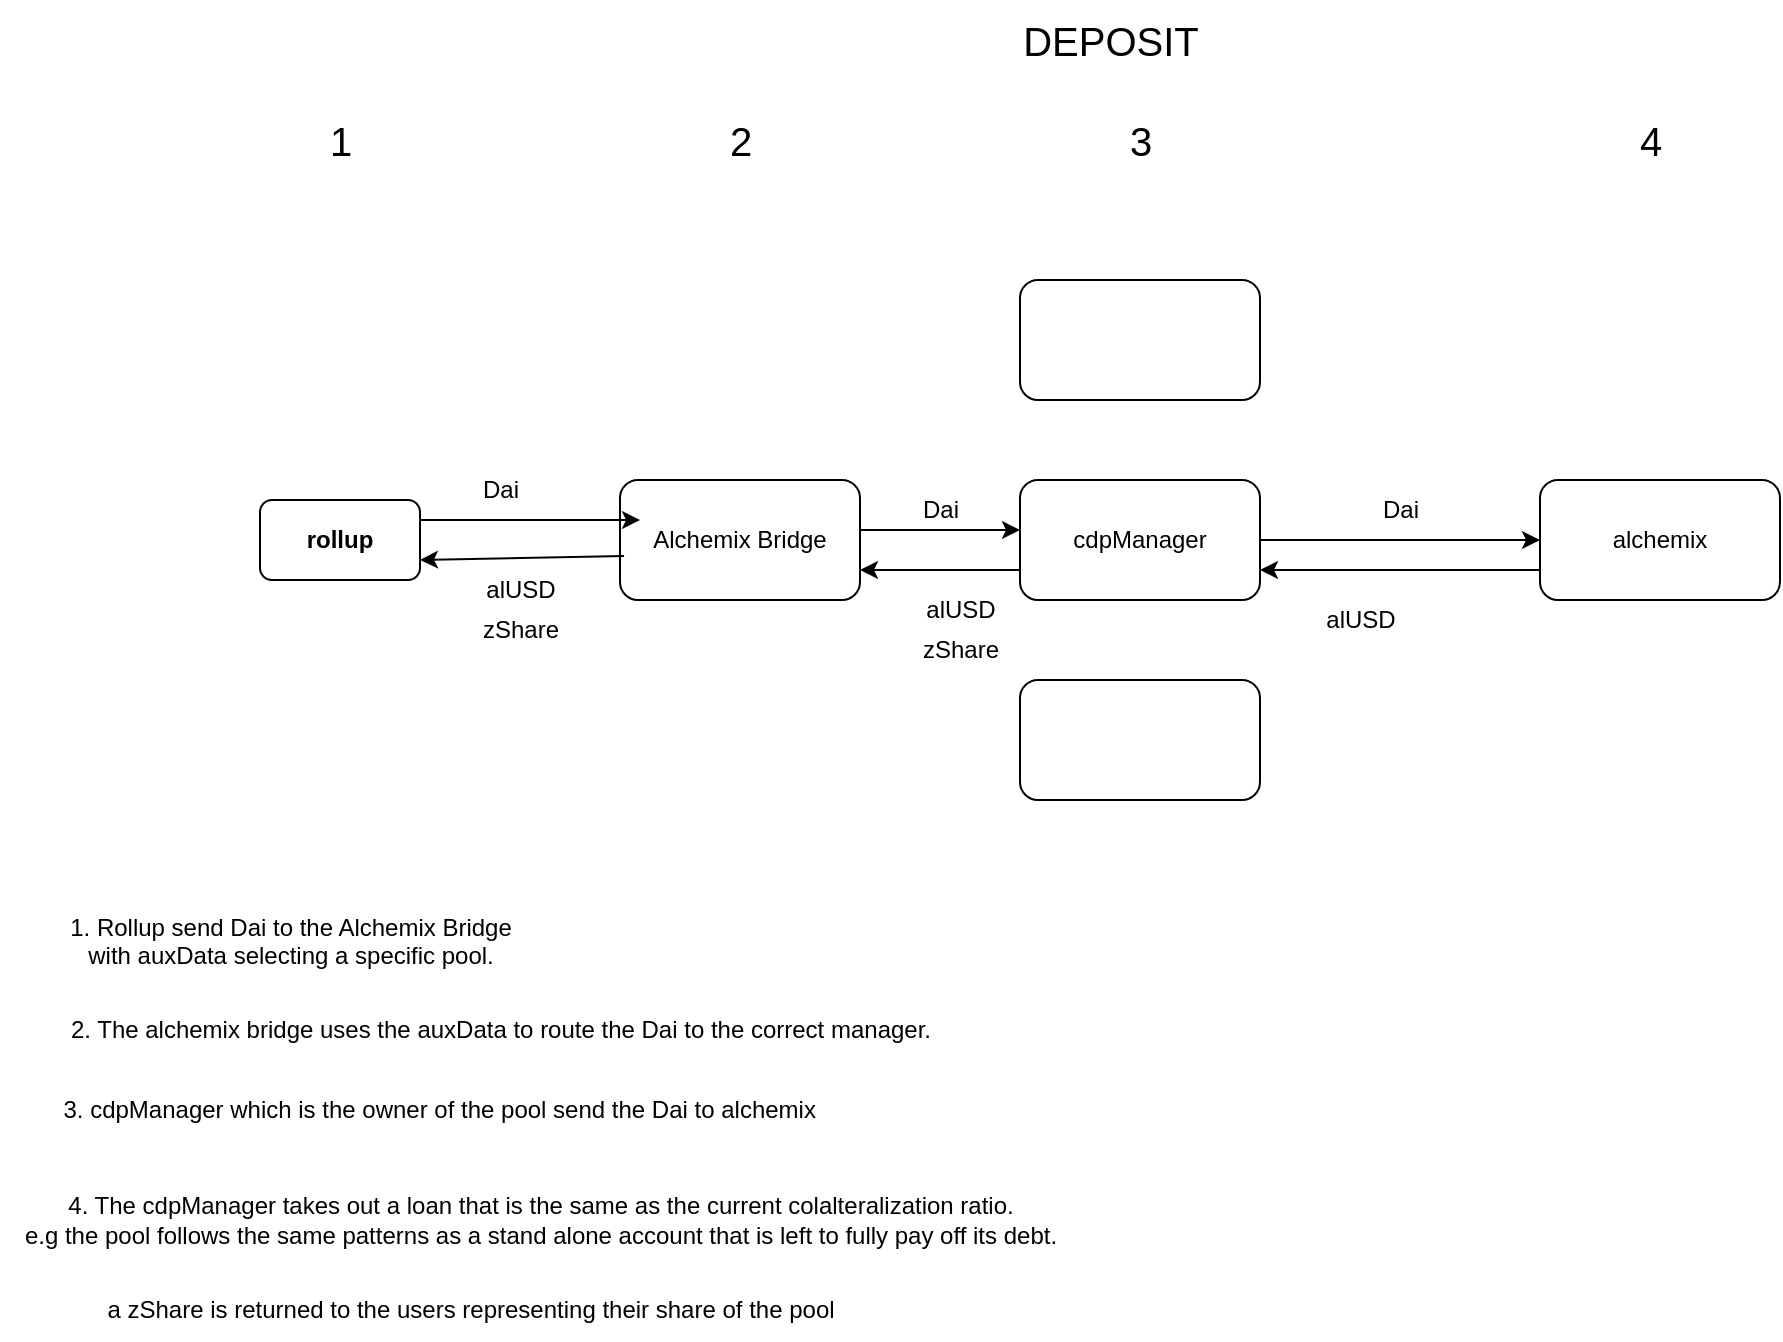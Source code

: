 <mxfile version="20.2.5" type="github" pages="2">
  <diagram id="0ZRAcLww9Z4tQhr6w7hn" name="Page-1">
    <mxGraphModel dx="1662" dy="931" grid="1" gridSize="10" guides="1" tooltips="1" connect="1" arrows="1" fold="1" page="1" pageScale="1" pageWidth="850" pageHeight="1100" math="0" shadow="0">
      <root>
        <mxCell id="0" />
        <mxCell id="1" parent="0" />
        <mxCell id="_i-9csgD6HFUL7W8y_-q-2" value="&lt;b&gt;rollup&lt;br&gt;&lt;/b&gt;" style="rounded=1;whiteSpace=wrap;html=1;" parent="1" vertex="1">
          <mxGeometry x="160" y="360" width="80" height="40" as="geometry" />
        </mxCell>
        <mxCell id="W5sy4UJIiJLeMt3XoaJV-3" value="Alchemix Bridge" style="rounded=1;whiteSpace=wrap;html=1;" parent="1" vertex="1">
          <mxGeometry x="340" y="350" width="120" height="60" as="geometry" />
        </mxCell>
        <mxCell id="W5sy4UJIiJLeMt3XoaJV-4" value="" style="endArrow=classic;html=1;rounded=0;exitX=1;exitY=0.25;exitDx=0;exitDy=0;" parent="1" source="_i-9csgD6HFUL7W8y_-q-2" edge="1">
          <mxGeometry width="50" height="50" relative="1" as="geometry">
            <mxPoint x="450" y="420" as="sourcePoint" />
            <mxPoint x="350" y="370" as="targetPoint" />
          </mxGeometry>
        </mxCell>
        <mxCell id="W5sy4UJIiJLeMt3XoaJV-5" value="Dai" style="text;html=1;align=center;verticalAlign=middle;resizable=0;points=[];autosize=1;strokeColor=none;fillColor=none;" parent="1" vertex="1">
          <mxGeometry x="260" y="340" width="40" height="30" as="geometry" />
        </mxCell>
        <mxCell id="W5sy4UJIiJLeMt3XoaJV-6" value="cdpManager" style="rounded=1;whiteSpace=wrap;html=1;" parent="1" vertex="1">
          <mxGeometry x="540" y="350" width="120" height="60" as="geometry" />
        </mxCell>
        <mxCell id="W5sy4UJIiJLeMt3XoaJV-7" value="" style="endArrow=classic;html=1;rounded=0;exitX=0.996;exitY=0.417;exitDx=0;exitDy=0;exitPerimeter=0;" parent="1" source="W5sy4UJIiJLeMt3XoaJV-3" edge="1">
          <mxGeometry width="50" height="50" relative="1" as="geometry">
            <mxPoint x="450" y="420" as="sourcePoint" />
            <mxPoint x="540" y="375" as="targetPoint" />
          </mxGeometry>
        </mxCell>
        <mxCell id="W5sy4UJIiJLeMt3XoaJV-8" value="Dai" style="text;html=1;align=center;verticalAlign=middle;resizable=0;points=[];autosize=1;strokeColor=none;fillColor=none;" parent="1" vertex="1">
          <mxGeometry x="480" y="350" width="40" height="30" as="geometry" />
        </mxCell>
        <mxCell id="W5sy4UJIiJLeMt3XoaJV-11" value="" style="rounded=1;whiteSpace=wrap;html=1;" parent="1" vertex="1">
          <mxGeometry x="540" y="450" width="120" height="60" as="geometry" />
        </mxCell>
        <mxCell id="W5sy4UJIiJLeMt3XoaJV-12" value="" style="rounded=1;whiteSpace=wrap;html=1;" parent="1" vertex="1">
          <mxGeometry x="540" y="250" width="120" height="60" as="geometry" />
        </mxCell>
        <mxCell id="W5sy4UJIiJLeMt3XoaJV-15" value="alchemix" style="rounded=1;whiteSpace=wrap;html=1;" parent="1" vertex="1">
          <mxGeometry x="800" y="350" width="120" height="60" as="geometry" />
        </mxCell>
        <mxCell id="W5sy4UJIiJLeMt3XoaJV-16" value="" style="endArrow=classic;html=1;rounded=0;entryX=0;entryY=0.5;entryDx=0;entryDy=0;exitX=1;exitY=0.5;exitDx=0;exitDy=0;" parent="1" source="W5sy4UJIiJLeMt3XoaJV-6" target="W5sy4UJIiJLeMt3XoaJV-15" edge="1">
          <mxGeometry width="50" height="50" relative="1" as="geometry">
            <mxPoint x="620" y="500" as="sourcePoint" />
            <mxPoint x="670" y="450" as="targetPoint" />
          </mxGeometry>
        </mxCell>
        <mxCell id="W5sy4UJIiJLeMt3XoaJV-17" value="Dai" style="text;html=1;align=center;verticalAlign=middle;resizable=0;points=[];autosize=1;strokeColor=none;fillColor=none;" parent="1" vertex="1">
          <mxGeometry x="710" y="350" width="40" height="30" as="geometry" />
        </mxCell>
        <mxCell id="W5sy4UJIiJLeMt3XoaJV-18" value="DEPOSIT" style="text;html=1;align=center;verticalAlign=middle;resizable=0;points=[];autosize=1;strokeColor=none;fillColor=none;fontSize=20;" parent="1" vertex="1">
          <mxGeometry x="530" y="110" width="110" height="40" as="geometry" />
        </mxCell>
        <mxCell id="W5sy4UJIiJLeMt3XoaJV-19" value="1" style="text;html=1;align=center;verticalAlign=middle;resizable=0;points=[];autosize=1;strokeColor=none;fillColor=none;fontSize=20;" parent="1" vertex="1">
          <mxGeometry x="185" y="160" width="30" height="40" as="geometry" />
        </mxCell>
        <mxCell id="W5sy4UJIiJLeMt3XoaJV-20" value="2" style="text;html=1;align=center;verticalAlign=middle;resizable=0;points=[];autosize=1;strokeColor=none;fillColor=none;fontSize=20;" parent="1" vertex="1">
          <mxGeometry x="385" y="160" width="30" height="40" as="geometry" />
        </mxCell>
        <mxCell id="W5sy4UJIiJLeMt3XoaJV-21" value="3" style="text;html=1;align=center;verticalAlign=middle;resizable=0;points=[];autosize=1;strokeColor=none;fillColor=none;fontSize=20;" parent="1" vertex="1">
          <mxGeometry x="585" y="160" width="30" height="40" as="geometry" />
        </mxCell>
        <mxCell id="W5sy4UJIiJLeMt3XoaJV-22" value="4" style="text;html=1;align=center;verticalAlign=middle;resizable=0;points=[];autosize=1;strokeColor=none;fillColor=none;fontSize=20;" parent="1" vertex="1">
          <mxGeometry x="840" y="160" width="30" height="40" as="geometry" />
        </mxCell>
        <mxCell id="W5sy4UJIiJLeMt3XoaJV-23" value="1. Rollup send Dai to the Alchemix Bridge&lt;br style=&quot;font-size: 12px;&quot;&gt;with auxData selecting a specific pool.&lt;br style=&quot;font-size: 12px;&quot;&gt;" style="text;html=1;align=center;verticalAlign=top;resizable=0;points=[];autosize=1;strokeColor=none;fillColor=none;fontSize=12;" parent="1" vertex="1">
          <mxGeometry x="55" y="560" width="240" height="40" as="geometry" />
        </mxCell>
        <mxCell id="yeNm1qruibgV1_No9zNt-3" value="2. The alchemix bridge uses the auxData to route the&amp;nbsp;Dai to the correct manager." style="text;html=1;resizable=0;autosize=1;align=center;verticalAlign=middle;points=[];fillColor=none;strokeColor=none;rounded=0;fontSize=12;" parent="1" vertex="1">
          <mxGeometry x="55" y="610" width="450" height="30" as="geometry" />
        </mxCell>
        <mxCell id="yeNm1qruibgV1_No9zNt-4" value="3. cdpManager which is the owner of the pool send the Dai to alchemix&amp;nbsp;" style="text;html=1;align=center;verticalAlign=middle;resizable=0;points=[];autosize=1;strokeColor=none;fillColor=none;fontSize=12;" parent="1" vertex="1">
          <mxGeometry x="51" y="650" width="400" height="30" as="geometry" />
        </mxCell>
        <mxCell id="yeNm1qruibgV1_No9zNt-7" value="" style="endArrow=classic;html=1;rounded=0;fontSize=20;entryX=1;entryY=0.75;entryDx=0;entryDy=0;exitX=0;exitY=0.75;exitDx=0;exitDy=0;" parent="1" source="W5sy4UJIiJLeMt3XoaJV-15" target="W5sy4UJIiJLeMt3XoaJV-6" edge="1">
          <mxGeometry width="50" height="50" relative="1" as="geometry">
            <mxPoint x="530" y="500" as="sourcePoint" />
            <mxPoint x="580" y="450" as="targetPoint" />
          </mxGeometry>
        </mxCell>
        <mxCell id="yeNm1qruibgV1_No9zNt-8" value="" style="endArrow=classic;html=1;rounded=0;fontSize=20;entryX=1;entryY=0.75;entryDx=0;entryDy=0;exitX=0;exitY=0.75;exitDx=0;exitDy=0;" parent="1" source="W5sy4UJIiJLeMt3XoaJV-6" target="W5sy4UJIiJLeMt3XoaJV-3" edge="1">
          <mxGeometry width="50" height="50" relative="1" as="geometry">
            <mxPoint x="530" y="500" as="sourcePoint" />
            <mxPoint x="580" y="450" as="targetPoint" />
          </mxGeometry>
        </mxCell>
        <mxCell id="yeNm1qruibgV1_No9zNt-9" value="" style="endArrow=classic;html=1;rounded=0;fontSize=20;entryX=1;entryY=0.75;entryDx=0;entryDy=0;exitX=0.017;exitY=0.633;exitDx=0;exitDy=0;exitPerimeter=0;" parent="1" source="W5sy4UJIiJLeMt3XoaJV-3" target="_i-9csgD6HFUL7W8y_-q-2" edge="1">
          <mxGeometry width="50" height="50" relative="1" as="geometry">
            <mxPoint x="530" y="500" as="sourcePoint" />
            <mxPoint x="580" y="450" as="targetPoint" />
          </mxGeometry>
        </mxCell>
        <mxCell id="yeNm1qruibgV1_No9zNt-10" value="&lt;font style=&quot;font-size: 12px;&quot;&gt;alUSD&lt;br style=&quot;font-size: 12px;&quot;&gt;&lt;/font&gt;" style="text;html=1;align=center;verticalAlign=middle;resizable=0;points=[];autosize=1;strokeColor=none;fillColor=none;fontSize=12;" parent="1" vertex="1">
          <mxGeometry x="680" y="405" width="60" height="30" as="geometry" />
        </mxCell>
        <mxCell id="yeNm1qruibgV1_No9zNt-13" value="&lt;font style=&quot;font-size: 12px;&quot;&gt;alUSD&lt;br style=&quot;font-size: 12px;&quot;&gt;&lt;/font&gt;" style="text;html=1;align=center;verticalAlign=middle;resizable=0;points=[];autosize=1;strokeColor=none;fillColor=none;fontSize=12;" parent="1" vertex="1">
          <mxGeometry x="480" y="400" width="60" height="30" as="geometry" />
        </mxCell>
        <mxCell id="yeNm1qruibgV1_No9zNt-14" value="&lt;font style=&quot;font-size: 12px;&quot;&gt;alUSD&lt;br style=&quot;font-size: 12px;&quot;&gt;&lt;/font&gt;" style="text;html=1;align=center;verticalAlign=middle;resizable=0;points=[];autosize=1;strokeColor=none;fillColor=none;fontSize=12;" parent="1" vertex="1">
          <mxGeometry x="260" y="390" width="60" height="30" as="geometry" />
        </mxCell>
        <mxCell id="yeNm1qruibgV1_No9zNt-15" value="&lt;font style=&quot;font-size: 12px;&quot;&gt;zShare&lt;br style=&quot;font-size: 12px;&quot;&gt;&lt;/font&gt;" style="text;html=1;align=center;verticalAlign=middle;resizable=0;points=[];autosize=1;strokeColor=none;fillColor=none;fontSize=12;" parent="1" vertex="1">
          <mxGeometry x="480" y="420" width="60" height="30" as="geometry" />
        </mxCell>
        <mxCell id="yeNm1qruibgV1_No9zNt-17" value="&lt;font style=&quot;font-size: 12px;&quot;&gt;zShare&lt;br style=&quot;font-size: 12px;&quot;&gt;&lt;/font&gt;" style="text;html=1;align=center;verticalAlign=middle;resizable=0;points=[];autosize=1;strokeColor=none;fillColor=none;fontSize=12;" parent="1" vertex="1">
          <mxGeometry x="260" y="410" width="60" height="30" as="geometry" />
        </mxCell>
        <mxCell id="yeNm1qruibgV1_No9zNt-18" value="4. The cdpManager takes out a loan that is the same as the current colalteralization ratio. &lt;br&gt;e.g the pool follows the same patterns as a stand alone account that is left to fully pay off its debt." style="text;html=1;align=center;verticalAlign=middle;resizable=0;points=[];autosize=1;strokeColor=none;fillColor=none;fontSize=12;" parent="1" vertex="1">
          <mxGeometry x="30" y="700" width="540" height="40" as="geometry" />
        </mxCell>
        <mxCell id="yeNm1qruibgV1_No9zNt-19" value="a zShare is returned to the users representing their share of the pool" style="text;html=1;align=center;verticalAlign=middle;resizable=0;points=[];autosize=1;strokeColor=none;fillColor=none;fontSize=12;" parent="1" vertex="1">
          <mxGeometry x="70" y="750" width="390" height="30" as="geometry" />
        </mxCell>
      </root>
    </mxGraphModel>
  </diagram>
  <diagram id="8TPuh6fodXGefGh3Yh6I" name="Page-2">
    <mxGraphModel dx="1422" dy="931" grid="1" gridSize="10" guides="1" tooltips="1" connect="1" arrows="1" fold="1" page="1" pageScale="1" pageWidth="850" pageHeight="1100" math="0" shadow="0">
      <root>
        <mxCell id="0" />
        <mxCell id="1" parent="0" />
        <mxCell id="26pyhqPOloSg6HMKz1BQ-1" value="&lt;b&gt;rollup&lt;br&gt;&lt;/b&gt;" style="rounded=1;whiteSpace=wrap;html=1;" parent="1" vertex="1">
          <mxGeometry x="330" y="430" width="80" height="40" as="geometry" />
        </mxCell>
        <mxCell id="26pyhqPOloSg6HMKz1BQ-2" value="Alchemix Bridge" style="rounded=1;whiteSpace=wrap;html=1;" parent="1" vertex="1">
          <mxGeometry x="510" y="420" width="120" height="60" as="geometry" />
        </mxCell>
        <mxCell id="26pyhqPOloSg6HMKz1BQ-3" value="" style="endArrow=classic;html=1;rounded=0;exitX=1;exitY=0.25;exitDx=0;exitDy=0;" parent="1" source="26pyhqPOloSg6HMKz1BQ-1" edge="1">
          <mxGeometry width="50" height="50" relative="1" as="geometry">
            <mxPoint x="620" y="490" as="sourcePoint" />
            <mxPoint x="520" y="440" as="targetPoint" />
          </mxGeometry>
        </mxCell>
        <mxCell id="26pyhqPOloSg6HMKz1BQ-4" value="zShare" style="text;html=1;align=center;verticalAlign=middle;resizable=0;points=[];autosize=1;strokeColor=none;fillColor=none;" parent="1" vertex="1">
          <mxGeometry x="420" y="410" width="60" height="30" as="geometry" />
        </mxCell>
        <mxCell id="26pyhqPOloSg6HMKz1BQ-5" value="cdpManager" style="rounded=1;whiteSpace=wrap;html=1;" parent="1" vertex="1">
          <mxGeometry x="710" y="420" width="120" height="60" as="geometry" />
        </mxCell>
        <mxCell id="26pyhqPOloSg6HMKz1BQ-6" value="" style="endArrow=classic;html=1;rounded=0;exitX=0.996;exitY=0.417;exitDx=0;exitDy=0;exitPerimeter=0;" parent="1" source="26pyhqPOloSg6HMKz1BQ-2" edge="1">
          <mxGeometry width="50" height="50" relative="1" as="geometry">
            <mxPoint x="620" y="490" as="sourcePoint" />
            <mxPoint x="710" y="445" as="targetPoint" />
          </mxGeometry>
        </mxCell>
        <mxCell id="26pyhqPOloSg6HMKz1BQ-7" value="zShare" style="text;html=1;align=center;verticalAlign=middle;resizable=0;points=[];autosize=1;strokeColor=none;fillColor=none;" parent="1" vertex="1">
          <mxGeometry x="640" y="420" width="60" height="30" as="geometry" />
        </mxCell>
        <mxCell id="26pyhqPOloSg6HMKz1BQ-8" value="" style="rounded=1;whiteSpace=wrap;html=1;" parent="1" vertex="1">
          <mxGeometry x="710" y="520" width="120" height="60" as="geometry" />
        </mxCell>
        <mxCell id="26pyhqPOloSg6HMKz1BQ-9" value="" style="rounded=1;whiteSpace=wrap;html=1;" parent="1" vertex="1">
          <mxGeometry x="710" y="320" width="120" height="60" as="geometry" />
        </mxCell>
        <mxCell id="26pyhqPOloSg6HMKz1BQ-10" value="alchemix" style="rounded=1;whiteSpace=wrap;html=1;" parent="1" vertex="1">
          <mxGeometry x="970" y="420" width="120" height="60" as="geometry" />
        </mxCell>
        <mxCell id="26pyhqPOloSg6HMKz1BQ-11" value="" style="endArrow=classic;html=1;rounded=0;entryX=0;entryY=0.5;entryDx=0;entryDy=0;exitX=1;exitY=0.5;exitDx=0;exitDy=0;" parent="1" source="26pyhqPOloSg6HMKz1BQ-5" target="26pyhqPOloSg6HMKz1BQ-10" edge="1">
          <mxGeometry width="50" height="50" relative="1" as="geometry">
            <mxPoint x="790" y="570" as="sourcePoint" />
            <mxPoint x="840" y="520" as="targetPoint" />
          </mxGeometry>
        </mxCell>
        <mxCell id="26pyhqPOloSg6HMKz1BQ-12" value="&lt;br&gt;" style="text;html=1;align=center;verticalAlign=middle;resizable=0;points=[];autosize=1;strokeColor=none;fillColor=none;" parent="1" vertex="1">
          <mxGeometry x="890" y="420" width="20" height="30" as="geometry" />
        </mxCell>
        <mxCell id="26pyhqPOloSg6HMKz1BQ-13" value="Withdraw" style="text;html=1;align=center;verticalAlign=middle;resizable=0;points=[];autosize=1;strokeColor=none;fillColor=none;fontSize=20;" parent="1" vertex="1">
          <mxGeometry x="700" y="180" width="110" height="40" as="geometry" />
        </mxCell>
        <mxCell id="26pyhqPOloSg6HMKz1BQ-14" value="1" style="text;html=1;align=center;verticalAlign=middle;resizable=0;points=[];autosize=1;strokeColor=none;fillColor=none;fontSize=20;" parent="1" vertex="1">
          <mxGeometry x="355" y="230" width="30" height="40" as="geometry" />
        </mxCell>
        <mxCell id="26pyhqPOloSg6HMKz1BQ-15" value="2" style="text;html=1;align=center;verticalAlign=middle;resizable=0;points=[];autosize=1;strokeColor=none;fillColor=none;fontSize=20;" parent="1" vertex="1">
          <mxGeometry x="555" y="230" width="30" height="40" as="geometry" />
        </mxCell>
        <mxCell id="26pyhqPOloSg6HMKz1BQ-16" value="3" style="text;html=1;align=center;verticalAlign=middle;resizable=0;points=[];autosize=1;strokeColor=none;fillColor=none;fontSize=20;" parent="1" vertex="1">
          <mxGeometry x="755" y="230" width="30" height="40" as="geometry" />
        </mxCell>
        <mxCell id="26pyhqPOloSg6HMKz1BQ-17" value="4" style="text;html=1;align=center;verticalAlign=middle;resizable=0;points=[];autosize=1;strokeColor=none;fillColor=none;fontSize=20;" parent="1" vertex="1">
          <mxGeometry x="1010" y="230" width="30" height="40" as="geometry" />
        </mxCell>
        <mxCell id="26pyhqPOloSg6HMKz1BQ-21" value="" style="endArrow=classic;html=1;rounded=0;fontSize=20;entryX=1;entryY=0.75;entryDx=0;entryDy=0;exitX=0;exitY=0.75;exitDx=0;exitDy=0;" parent="1" source="26pyhqPOloSg6HMKz1BQ-10" target="26pyhqPOloSg6HMKz1BQ-5" edge="1">
          <mxGeometry width="50" height="50" relative="1" as="geometry">
            <mxPoint x="700" y="570" as="sourcePoint" />
            <mxPoint x="750" y="520" as="targetPoint" />
          </mxGeometry>
        </mxCell>
        <mxCell id="26pyhqPOloSg6HMKz1BQ-22" value="" style="endArrow=classic;html=1;rounded=0;fontSize=20;entryX=1;entryY=0.75;entryDx=0;entryDy=0;exitX=0;exitY=0.75;exitDx=0;exitDy=0;" parent="1" source="26pyhqPOloSg6HMKz1BQ-5" target="26pyhqPOloSg6HMKz1BQ-2" edge="1">
          <mxGeometry width="50" height="50" relative="1" as="geometry">
            <mxPoint x="700" y="570" as="sourcePoint" />
            <mxPoint x="750" y="520" as="targetPoint" />
          </mxGeometry>
        </mxCell>
        <mxCell id="26pyhqPOloSg6HMKz1BQ-23" value="" style="endArrow=classic;html=1;rounded=0;fontSize=20;entryX=1;entryY=0.75;entryDx=0;entryDy=0;exitX=0.017;exitY=0.633;exitDx=0;exitDy=0;exitPerimeter=0;" parent="1" source="26pyhqPOloSg6HMKz1BQ-2" target="26pyhqPOloSg6HMKz1BQ-1" edge="1">
          <mxGeometry width="50" height="50" relative="1" as="geometry">
            <mxPoint x="700" y="570" as="sourcePoint" />
            <mxPoint x="750" y="520" as="targetPoint" />
          </mxGeometry>
        </mxCell>
        <mxCell id="26pyhqPOloSg6HMKz1BQ-24" value="&lt;font style=&quot;font-size: 12px;&quot;&gt;Dai&lt;br style=&quot;font-size: 12px;&quot;&gt;&lt;/font&gt;" style="text;html=1;align=center;verticalAlign=middle;resizable=0;points=[];autosize=1;strokeColor=none;fillColor=none;fontSize=12;" parent="1" vertex="1">
          <mxGeometry x="860" y="475" width="40" height="30" as="geometry" />
        </mxCell>
        <mxCell id="26pyhqPOloSg6HMKz1BQ-25" value="&lt;font style=&quot;font-size: 12px;&quot;&gt;Dai&lt;br style=&quot;font-size: 12px;&quot;&gt;&lt;/font&gt;" style="text;html=1;align=center;verticalAlign=middle;resizable=0;points=[];autosize=1;strokeColor=none;fillColor=none;fontSize=12;" parent="1" vertex="1">
          <mxGeometry x="660" y="470" width="40" height="30" as="geometry" />
        </mxCell>
        <mxCell id="26pyhqPOloSg6HMKz1BQ-26" value="&lt;font style=&quot;font-size: 12px;&quot;&gt;Dai&lt;br style=&quot;font-size: 12px;&quot;&gt;&lt;/font&gt;" style="text;html=1;align=center;verticalAlign=middle;resizable=0;points=[];autosize=1;strokeColor=none;fillColor=none;fontSize=12;" parent="1" vertex="1">
          <mxGeometry x="440" y="460" width="40" height="30" as="geometry" />
        </mxCell>
        <mxCell id="26pyhqPOloSg6HMKz1BQ-33" value="1. Rollup deposits zShare into the alchemix bridge and selects if they wish to repay with a flashloan or by liquidating part of their collateral.&lt;br&gt;&lt;br&gt;2. The alchemix bridge uses the auxData to route the zShare to the correct manager.&lt;br&gt;&lt;br&gt;3. cdpManager which is the owner of the pool either&lt;br&gt;calls alchemix to liduidate collateral to pay of the debt and return the rest&lt;br&gt;Or it takes out a flashloan in Dai, swaps it on curve for alUSD pays of the debt, and uses parts of the freed collateral to pay off the flashloan. The rest is sent back&amp;nbsp;&lt;br&gt;&lt;br&gt;4. The cdpManager takes out a loan that is the same as the current colalteralization ratio.&lt;br&gt;e.g the pool follows the same patterns as a stand alone account that is left to fully pay off its debt.&lt;br&gt;&lt;br&gt;zshares are burned.&lt;br&gt;&lt;br&gt;" style="rounded=0;whiteSpace=wrap;html=1;fontSize=12;verticalAlign=top;align=left;" parent="1" vertex="1">
          <mxGeometry x="310" y="630" width="440" height="350" as="geometry" />
        </mxCell>
      </root>
    </mxGraphModel>
  </diagram>
</mxfile>
